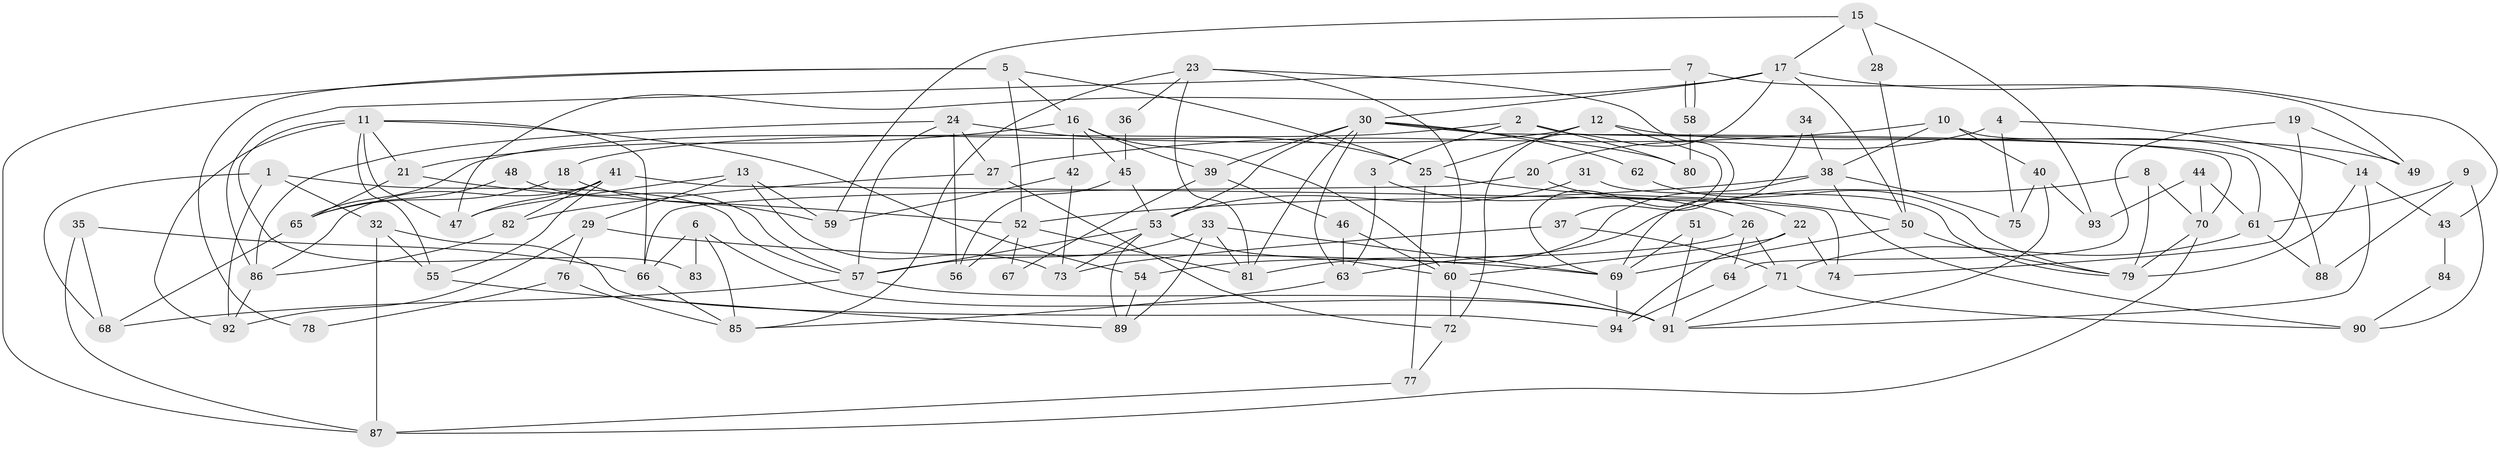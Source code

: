 // coarse degree distribution, {4: 0.2, 5: 0.11666666666666667, 6: 0.15, 8: 0.08333333333333333, 3: 0.16666666666666666, 9: 0.03333333333333333, 7: 0.08333333333333333, 10: 0.03333333333333333, 2: 0.13333333333333333}
// Generated by graph-tools (version 1.1) at 2025/52/02/27/25 19:52:03]
// undirected, 94 vertices, 188 edges
graph export_dot {
graph [start="1"]
  node [color=gray90,style=filled];
  1;
  2;
  3;
  4;
  5;
  6;
  7;
  8;
  9;
  10;
  11;
  12;
  13;
  14;
  15;
  16;
  17;
  18;
  19;
  20;
  21;
  22;
  23;
  24;
  25;
  26;
  27;
  28;
  29;
  30;
  31;
  32;
  33;
  34;
  35;
  36;
  37;
  38;
  39;
  40;
  41;
  42;
  43;
  44;
  45;
  46;
  47;
  48;
  49;
  50;
  51;
  52;
  53;
  54;
  55;
  56;
  57;
  58;
  59;
  60;
  61;
  62;
  63;
  64;
  65;
  66;
  67;
  68;
  69;
  70;
  71;
  72;
  73;
  74;
  75;
  76;
  77;
  78;
  79;
  80;
  81;
  82;
  83;
  84;
  85;
  86;
  87;
  88;
  89;
  90;
  91;
  92;
  93;
  94;
  1 -- 32;
  1 -- 57;
  1 -- 68;
  1 -- 92;
  2 -- 18;
  2 -- 3;
  2 -- 61;
  2 -- 80;
  3 -- 26;
  3 -- 63;
  4 -- 75;
  4 -- 20;
  4 -- 14;
  5 -- 25;
  5 -- 87;
  5 -- 16;
  5 -- 52;
  5 -- 78;
  6 -- 85;
  6 -- 91;
  6 -- 66;
  6 -- 83;
  7 -- 58;
  7 -- 58;
  7 -- 86;
  7 -- 49;
  8 -- 63;
  8 -- 70;
  8 -- 79;
  9 -- 90;
  9 -- 88;
  9 -- 61;
  10 -- 38;
  10 -- 40;
  10 -- 27;
  10 -- 88;
  11 -- 47;
  11 -- 21;
  11 -- 54;
  11 -- 55;
  11 -- 66;
  11 -- 83;
  11 -- 92;
  12 -- 69;
  12 -- 65;
  12 -- 25;
  12 -- 49;
  13 -- 73;
  13 -- 47;
  13 -- 29;
  13 -- 59;
  14 -- 91;
  14 -- 43;
  14 -- 79;
  15 -- 59;
  15 -- 17;
  15 -- 28;
  15 -- 93;
  16 -- 60;
  16 -- 21;
  16 -- 39;
  16 -- 42;
  16 -- 45;
  17 -- 50;
  17 -- 72;
  17 -- 30;
  17 -- 43;
  17 -- 47;
  18 -- 65;
  18 -- 59;
  19 -- 49;
  19 -- 74;
  19 -- 64;
  20 -- 66;
  20 -- 22;
  21 -- 52;
  21 -- 65;
  22 -- 94;
  22 -- 60;
  22 -- 74;
  23 -- 81;
  23 -- 85;
  23 -- 36;
  23 -- 37;
  23 -- 60;
  24 -- 56;
  24 -- 57;
  24 -- 25;
  24 -- 27;
  24 -- 86;
  25 -- 50;
  25 -- 77;
  26 -- 54;
  26 -- 64;
  26 -- 71;
  27 -- 72;
  27 -- 82;
  28 -- 50;
  29 -- 92;
  29 -- 69;
  29 -- 76;
  30 -- 53;
  30 -- 39;
  30 -- 62;
  30 -- 63;
  30 -- 70;
  30 -- 80;
  30 -- 81;
  31 -- 79;
  31 -- 53;
  32 -- 87;
  32 -- 55;
  32 -- 94;
  33 -- 57;
  33 -- 69;
  33 -- 81;
  33 -- 89;
  34 -- 69;
  34 -- 38;
  35 -- 66;
  35 -- 87;
  35 -- 68;
  36 -- 45;
  37 -- 71;
  37 -- 73;
  38 -- 81;
  38 -- 52;
  38 -- 75;
  38 -- 90;
  39 -- 46;
  39 -- 67;
  40 -- 91;
  40 -- 93;
  40 -- 75;
  41 -- 86;
  41 -- 82;
  41 -- 47;
  41 -- 55;
  41 -- 74;
  42 -- 73;
  42 -- 59;
  43 -- 84;
  44 -- 61;
  44 -- 70;
  44 -- 93;
  45 -- 53;
  45 -- 56;
  46 -- 60;
  46 -- 63;
  48 -- 57;
  48 -- 65;
  50 -- 79;
  50 -- 69;
  51 -- 69;
  51 -- 91;
  52 -- 81;
  52 -- 56;
  52 -- 67;
  53 -- 89;
  53 -- 60;
  53 -- 57;
  53 -- 73;
  54 -- 89;
  55 -- 89;
  57 -- 68;
  57 -- 91;
  58 -- 80;
  60 -- 91;
  60 -- 72;
  61 -- 71;
  61 -- 88;
  62 -- 79;
  63 -- 85;
  64 -- 94;
  65 -- 68;
  66 -- 85;
  69 -- 94;
  70 -- 79;
  70 -- 87;
  71 -- 90;
  71 -- 91;
  72 -- 77;
  76 -- 85;
  76 -- 78;
  77 -- 87;
  82 -- 86;
  84 -- 90;
  86 -- 92;
}
